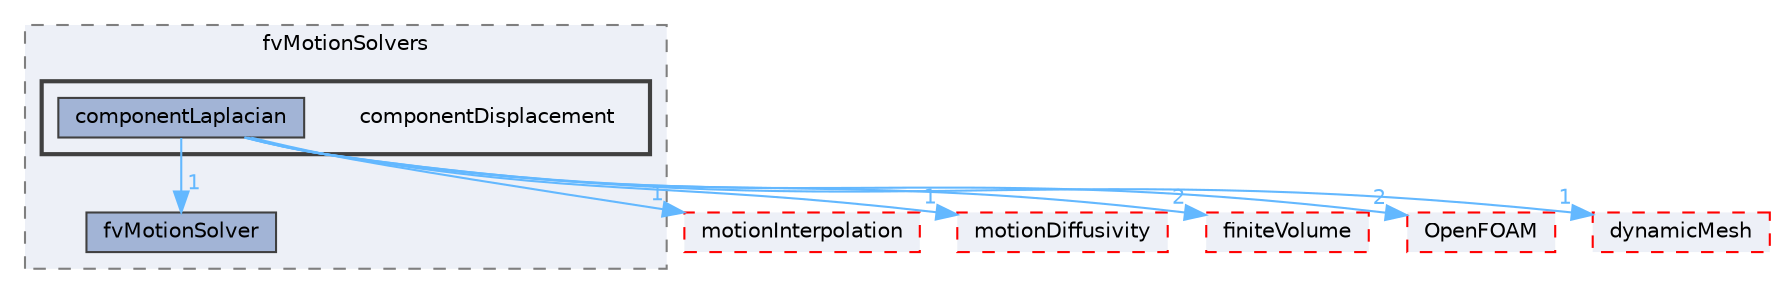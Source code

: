 digraph "src/fvMotionSolver/fvMotionSolvers/componentDisplacement"
{
 // LATEX_PDF_SIZE
  bgcolor="transparent";
  edge [fontname=Helvetica,fontsize=10,labelfontname=Helvetica,labelfontsize=10];
  node [fontname=Helvetica,fontsize=10,shape=box,height=0.2,width=0.4];
  compound=true
  subgraph clusterdir_a38e3b643eae30d7add43af99171ff5d {
    graph [ bgcolor="#edf0f7", pencolor="grey50", label="fvMotionSolvers", fontname=Helvetica,fontsize=10 style="filled,dashed", URL="dir_a38e3b643eae30d7add43af99171ff5d.html",tooltip=""]
  dir_90ebb86d44e036c801f39491ea208f03 [label="fvMotionSolver", fillcolor="#a2b4d6", color="grey25", style="filled", URL="dir_90ebb86d44e036c801f39491ea208f03.html",tooltip=""];
  subgraph clusterdir_419c302b56cb98fa2a28413429e38654 {
    graph [ bgcolor="#edf0f7", pencolor="grey25", label="", fontname=Helvetica,fontsize=10 style="filled,bold", URL="dir_419c302b56cb98fa2a28413429e38654.html",tooltip=""]
    dir_419c302b56cb98fa2a28413429e38654 [shape=plaintext, label="componentDisplacement"];
  dir_8f64ab7c3944bb82448f155e684f1e8b [label="componentLaplacian", fillcolor="#a2b4d6", color="grey25", style="filled", URL="dir_8f64ab7c3944bb82448f155e684f1e8b.html",tooltip=""];
  }
  }
  dir_dd25a7eb27a0c569fbd4e8c3e1ef4a47 [label="motionInterpolation", fillcolor="#edf0f7", color="red", style="filled,dashed", URL="dir_dd25a7eb27a0c569fbd4e8c3e1ef4a47.html",tooltip=""];
  dir_8ab94aa558c9b87721da8bbf3fb9229e [label="motionDiffusivity", fillcolor="#edf0f7", color="red", style="filled,dashed", URL="dir_8ab94aa558c9b87721da8bbf3fb9229e.html",tooltip=""];
  dir_9bd15774b555cf7259a6fa18f99fe99b [label="finiteVolume", fillcolor="#edf0f7", color="red", style="filled,dashed", URL="dir_9bd15774b555cf7259a6fa18f99fe99b.html",tooltip=""];
  dir_c5473ff19b20e6ec4dfe5c310b3778a8 [label="OpenFOAM", fillcolor="#edf0f7", color="red", style="filled,dashed", URL="dir_c5473ff19b20e6ec4dfe5c310b3778a8.html",tooltip=""];
  dir_63742796c427c97a292c80f7db71da36 [label="dynamicMesh", fillcolor="#edf0f7", color="red", style="filled,dashed", URL="dir_63742796c427c97a292c80f7db71da36.html",tooltip=""];
  dir_8f64ab7c3944bb82448f155e684f1e8b->dir_63742796c427c97a292c80f7db71da36 [headlabel="1", labeldistance=1.5 headhref="dir_000575_001086.html" href="dir_000575_001086.html" color="steelblue1" fontcolor="steelblue1"];
  dir_8f64ab7c3944bb82448f155e684f1e8b->dir_8ab94aa558c9b87721da8bbf3fb9229e [headlabel="1", labeldistance=1.5 headhref="dir_000575_002438.html" href="dir_000575_002438.html" color="steelblue1" fontcolor="steelblue1"];
  dir_8f64ab7c3944bb82448f155e684f1e8b->dir_90ebb86d44e036c801f39491ea208f03 [headlabel="1", labeldistance=1.5 headhref="dir_000575_001554.html" href="dir_000575_001554.html" color="steelblue1" fontcolor="steelblue1"];
  dir_8f64ab7c3944bb82448f155e684f1e8b->dir_9bd15774b555cf7259a6fa18f99fe99b [headlabel="2", labeldistance=1.5 headhref="dir_000575_001387.html" href="dir_000575_001387.html" color="steelblue1" fontcolor="steelblue1"];
  dir_8f64ab7c3944bb82448f155e684f1e8b->dir_c5473ff19b20e6ec4dfe5c310b3778a8 [headlabel="2", labeldistance=1.5 headhref="dir_000575_002695.html" href="dir_000575_002695.html" color="steelblue1" fontcolor="steelblue1"];
  dir_8f64ab7c3944bb82448f155e684f1e8b->dir_dd25a7eb27a0c569fbd4e8c3e1ef4a47 [headlabel="1", labeldistance=1.5 headhref="dir_000575_002441.html" href="dir_000575_002441.html" color="steelblue1" fontcolor="steelblue1"];
}
